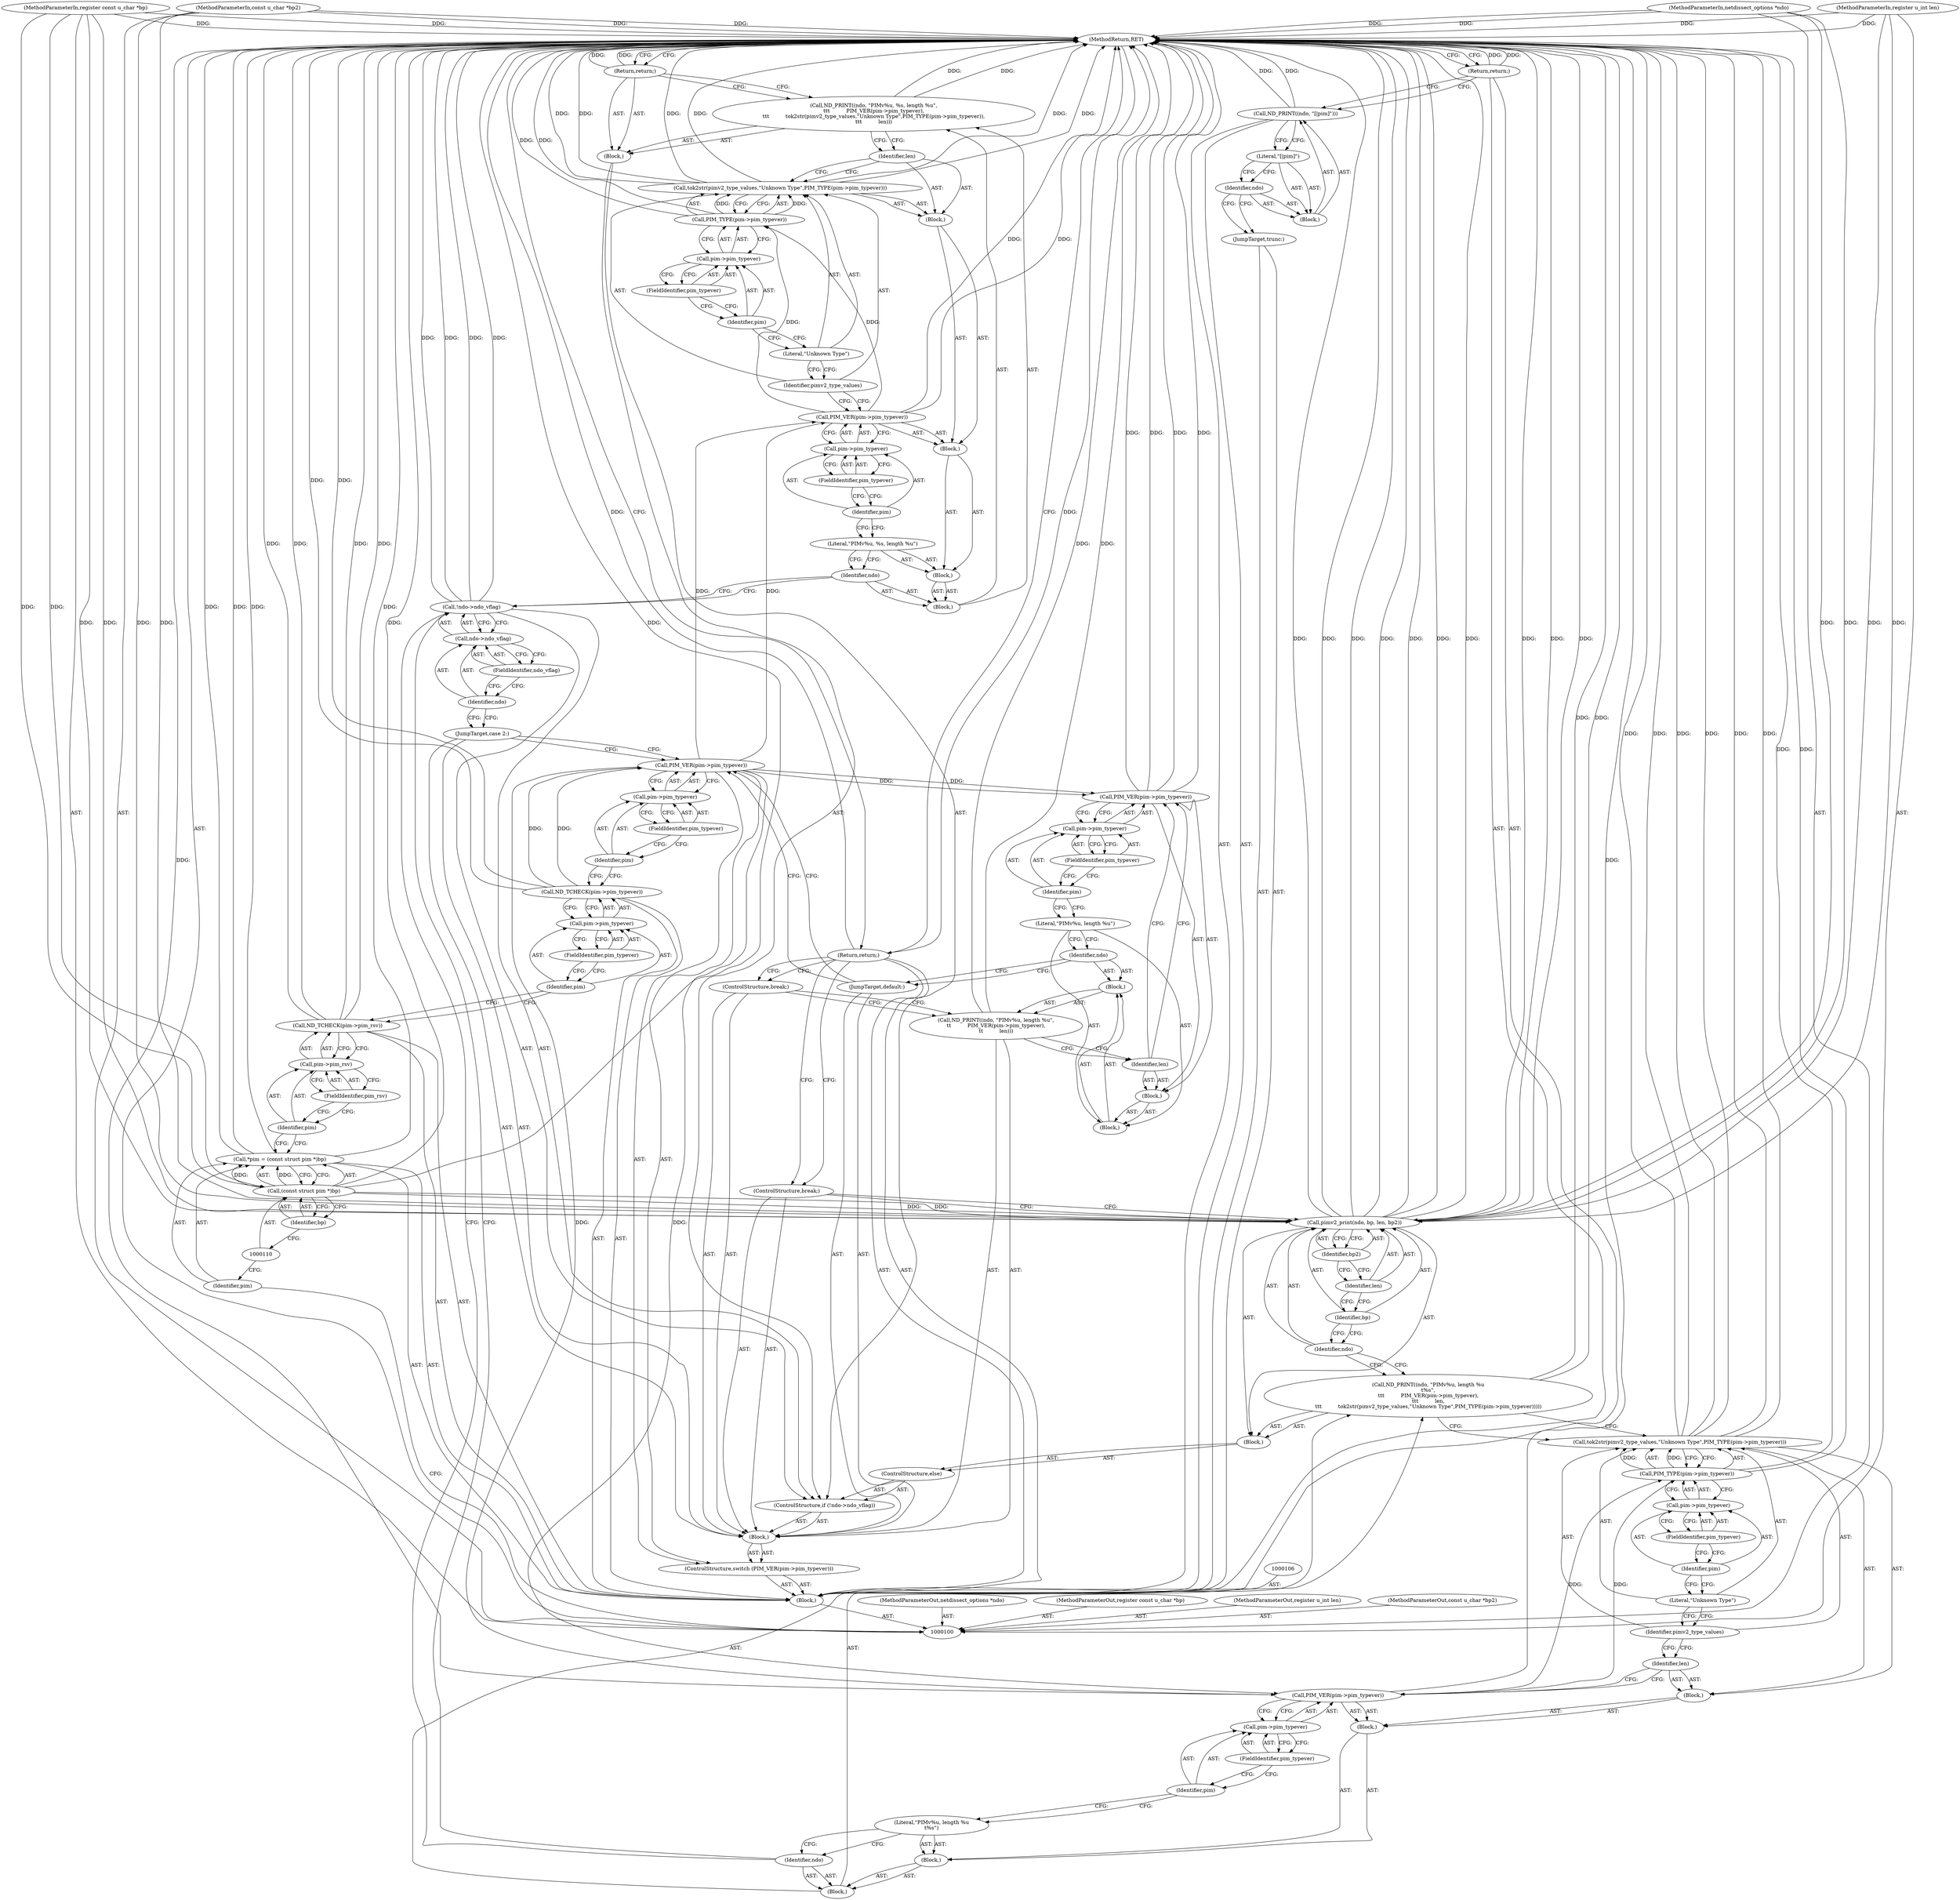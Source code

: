 digraph "0_tcpdump_5dc1860d8267b1e0cb78c9ffa2a40bea2fdb3ddc_0" {
"1000200" [label="(MethodReturn,RET)"];
"1000101" [label="(MethodParameterIn,netdissect_options *ndo)"];
"1000259" [label="(MethodParameterOut,netdissect_options *ndo)"];
"1000116" [label="(Call,ND_TCHECK(pim->pim_typever))"];
"1000117" [label="(Call,pim->pim_typever)"];
"1000118" [label="(Identifier,pim)"];
"1000119" [label="(FieldIdentifier,pim_typever)"];
"1000121" [label="(Call,PIM_VER(pim->pim_typever))"];
"1000122" [label="(Call,pim->pim_typever)"];
"1000123" [label="(Identifier,pim)"];
"1000120" [label="(ControlStructure,switch (PIM_VER(pim->pim_typever)))"];
"1000124" [label="(FieldIdentifier,pim_typever)"];
"1000125" [label="(Block,)"];
"1000126" [label="(JumpTarget,case 2:)"];
"1000131" [label="(FieldIdentifier,ndo_vflag)"];
"1000132" [label="(Block,)"];
"1000127" [label="(ControlStructure,if (!ndo->ndo_vflag))"];
"1000128" [label="(Call,!ndo->ndo_vflag)"];
"1000129" [label="(Call,ndo->ndo_vflag)"];
"1000130" [label="(Identifier,ndo)"];
"1000134" [label="(Block,)"];
"1000135" [label="(Identifier,ndo)"];
"1000136" [label="(Block,)"];
"1000137" [label="(Literal,\"PIMv%u, %s, length %u\")"];
"1000133" [label="(Call,ND_PRINT((ndo, \"PIMv%u, %s, length %u\",\n\t\t\t          PIM_VER(pim->pim_typever),\n\t\t\t          tok2str(pimv2_type_values,\"Unknown Type\",PIM_TYPE(pim->pim_typever)),\n\t\t\t          len)))"];
"1000138" [label="(Block,)"];
"1000139" [label="(Call,PIM_VER(pim->pim_typever))"];
"1000140" [label="(Call,pim->pim_typever)"];
"1000141" [label="(Identifier,pim)"];
"1000142" [label="(FieldIdentifier,pim_typever)"];
"1000143" [label="(Block,)"];
"1000144" [label="(Call,tok2str(pimv2_type_values,\"Unknown Type\",PIM_TYPE(pim->pim_typever)))"];
"1000145" [label="(Identifier,pimv2_type_values)"];
"1000146" [label="(Literal,\"Unknown Type\")"];
"1000147" [label="(Call,PIM_TYPE(pim->pim_typever))"];
"1000148" [label="(Call,pim->pim_typever)"];
"1000149" [label="(Identifier,pim)"];
"1000150" [label="(FieldIdentifier,pim_typever)"];
"1000151" [label="(Identifier,len)"];
"1000152" [label="(Return,return;)"];
"1000153" [label="(ControlStructure,else)"];
"1000154" [label="(Block,)"];
"1000102" [label="(MethodParameterIn,register const u_char *bp)"];
"1000260" [label="(MethodParameterOut,register const u_char *bp)"];
"1000103" [label="(MethodParameterIn,register u_int len)"];
"1000261" [label="(MethodParameterOut,register u_int len)"];
"1000104" [label="(MethodParameterIn,const u_char *bp2)"];
"1000262" [label="(MethodParameterOut,const u_char *bp2)"];
"1000156" [label="(Block,)"];
"1000157" [label="(Identifier,ndo)"];
"1000158" [label="(Block,)"];
"1000159" [label="(Literal,\"PIMv%u, length %u\n\t%s\")"];
"1000155" [label="(Call,ND_PRINT((ndo, \"PIMv%u, length %u\n\t%s\",\n\t\t\t          PIM_VER(pim->pim_typever),\n\t\t\t          len,\n\t\t\t          tok2str(pimv2_type_values,\"Unknown Type\",PIM_TYPE(pim->pim_typever)))))"];
"1000160" [label="(Block,)"];
"1000161" [label="(Call,PIM_VER(pim->pim_typever))"];
"1000162" [label="(Call,pim->pim_typever)"];
"1000163" [label="(Identifier,pim)"];
"1000164" [label="(FieldIdentifier,pim_typever)"];
"1000165" [label="(Block,)"];
"1000166" [label="(Identifier,len)"];
"1000167" [label="(Call,tok2str(pimv2_type_values,\"Unknown Type\",PIM_TYPE(pim->pim_typever)))"];
"1000168" [label="(Identifier,pimv2_type_values)"];
"1000169" [label="(Literal,\"Unknown Type\")"];
"1000170" [label="(Call,PIM_TYPE(pim->pim_typever))"];
"1000171" [label="(Call,pim->pim_typever)"];
"1000172" [label="(Identifier,pim)"];
"1000173" [label="(FieldIdentifier,pim_typever)"];
"1000175" [label="(Identifier,ndo)"];
"1000176" [label="(Identifier,bp)"];
"1000177" [label="(Identifier,len)"];
"1000178" [label="(Identifier,bp2)"];
"1000174" [label="(Call,pimv2_print(ndo, bp, len, bp2))"];
"1000179" [label="(ControlStructure,break;)"];
"1000180" [label="(JumpTarget,default:)"];
"1000182" [label="(Block,)"];
"1000183" [label="(Identifier,ndo)"];
"1000184" [label="(Block,)"];
"1000185" [label="(Literal,\"PIMv%u, length %u\")"];
"1000181" [label="(Call,ND_PRINT((ndo, \"PIMv%u, length %u\",\n\t\t          PIM_VER(pim->pim_typever),\n\t\t          len)))"];
"1000186" [label="(Block,)"];
"1000187" [label="(Call,PIM_VER(pim->pim_typever))"];
"1000188" [label="(Call,pim->pim_typever)"];
"1000189" [label="(Identifier,pim)"];
"1000190" [label="(FieldIdentifier,pim_typever)"];
"1000105" [label="(Block,)"];
"1000191" [label="(Identifier,len)"];
"1000192" [label="(ControlStructure,break;)"];
"1000193" [label="(Return,return;)"];
"1000194" [label="(JumpTarget,trunc:)"];
"1000195" [label="(Call,ND_PRINT((ndo, \"[|pim]\")))"];
"1000196" [label="(Block,)"];
"1000197" [label="(Identifier,ndo)"];
"1000198" [label="(Literal,\"[|pim]\")"];
"1000199" [label="(Return,return;)"];
"1000107" [label="(Call,*pim = (const struct pim *)bp)"];
"1000108" [label="(Identifier,pim)"];
"1000109" [label="(Call,(const struct pim *)bp)"];
"1000111" [label="(Identifier,bp)"];
"1000113" [label="(Call,pim->pim_rsv)"];
"1000114" [label="(Identifier,pim)"];
"1000115" [label="(FieldIdentifier,pim_rsv)"];
"1000112" [label="(Call,ND_TCHECK(pim->pim_rsv))"];
"1000200" -> "1000100"  [label="AST: "];
"1000200" -> "1000152"  [label="CFG: "];
"1000200" -> "1000193"  [label="CFG: "];
"1000200" -> "1000199"  [label="CFG: "];
"1000152" -> "1000200"  [label="DDG: "];
"1000167" -> "1000200"  [label="DDG: "];
"1000167" -> "1000200"  [label="DDG: "];
"1000167" -> "1000200"  [label="DDG: "];
"1000187" -> "1000200"  [label="DDG: "];
"1000187" -> "1000200"  [label="DDG: "];
"1000107" -> "1000200"  [label="DDG: "];
"1000107" -> "1000200"  [label="DDG: "];
"1000104" -> "1000200"  [label="DDG: "];
"1000139" -> "1000200"  [label="DDG: "];
"1000195" -> "1000200"  [label="DDG: "];
"1000181" -> "1000200"  [label="DDG: "];
"1000128" -> "1000200"  [label="DDG: "];
"1000128" -> "1000200"  [label="DDG: "];
"1000174" -> "1000200"  [label="DDG: "];
"1000174" -> "1000200"  [label="DDG: "];
"1000174" -> "1000200"  [label="DDG: "];
"1000174" -> "1000200"  [label="DDG: "];
"1000174" -> "1000200"  [label="DDG: "];
"1000155" -> "1000200"  [label="DDG: "];
"1000103" -> "1000200"  [label="DDG: "];
"1000144" -> "1000200"  [label="DDG: "];
"1000144" -> "1000200"  [label="DDG: "];
"1000144" -> "1000200"  [label="DDG: "];
"1000147" -> "1000200"  [label="DDG: "];
"1000133" -> "1000200"  [label="DDG: "];
"1000102" -> "1000200"  [label="DDG: "];
"1000112" -> "1000200"  [label="DDG: "];
"1000112" -> "1000200"  [label="DDG: "];
"1000101" -> "1000200"  [label="DDG: "];
"1000170" -> "1000200"  [label="DDG: "];
"1000116" -> "1000200"  [label="DDG: "];
"1000109" -> "1000200"  [label="DDG: "];
"1000161" -> "1000200"  [label="DDG: "];
"1000199" -> "1000200"  [label="DDG: "];
"1000193" -> "1000200"  [label="DDG: "];
"1000101" -> "1000100"  [label="AST: "];
"1000101" -> "1000200"  [label="DDG: "];
"1000101" -> "1000174"  [label="DDG: "];
"1000259" -> "1000100"  [label="AST: "];
"1000116" -> "1000105"  [label="AST: "];
"1000116" -> "1000117"  [label="CFG: "];
"1000117" -> "1000116"  [label="AST: "];
"1000123" -> "1000116"  [label="CFG: "];
"1000116" -> "1000200"  [label="DDG: "];
"1000116" -> "1000121"  [label="DDG: "];
"1000117" -> "1000116"  [label="AST: "];
"1000117" -> "1000119"  [label="CFG: "];
"1000118" -> "1000117"  [label="AST: "];
"1000119" -> "1000117"  [label="AST: "];
"1000116" -> "1000117"  [label="CFG: "];
"1000118" -> "1000117"  [label="AST: "];
"1000118" -> "1000112"  [label="CFG: "];
"1000119" -> "1000118"  [label="CFG: "];
"1000119" -> "1000117"  [label="AST: "];
"1000119" -> "1000118"  [label="CFG: "];
"1000117" -> "1000119"  [label="CFG: "];
"1000121" -> "1000120"  [label="AST: "];
"1000121" -> "1000122"  [label="CFG: "];
"1000122" -> "1000121"  [label="AST: "];
"1000126" -> "1000121"  [label="CFG: "];
"1000180" -> "1000121"  [label="CFG: "];
"1000116" -> "1000121"  [label="DDG: "];
"1000121" -> "1000139"  [label="DDG: "];
"1000121" -> "1000161"  [label="DDG: "];
"1000121" -> "1000187"  [label="DDG: "];
"1000122" -> "1000121"  [label="AST: "];
"1000122" -> "1000124"  [label="CFG: "];
"1000123" -> "1000122"  [label="AST: "];
"1000124" -> "1000122"  [label="AST: "];
"1000121" -> "1000122"  [label="CFG: "];
"1000123" -> "1000122"  [label="AST: "];
"1000123" -> "1000116"  [label="CFG: "];
"1000124" -> "1000123"  [label="CFG: "];
"1000120" -> "1000105"  [label="AST: "];
"1000121" -> "1000120"  [label="AST: "];
"1000125" -> "1000120"  [label="AST: "];
"1000124" -> "1000122"  [label="AST: "];
"1000124" -> "1000123"  [label="CFG: "];
"1000122" -> "1000124"  [label="CFG: "];
"1000125" -> "1000120"  [label="AST: "];
"1000126" -> "1000125"  [label="AST: "];
"1000127" -> "1000125"  [label="AST: "];
"1000179" -> "1000125"  [label="AST: "];
"1000180" -> "1000125"  [label="AST: "];
"1000181" -> "1000125"  [label="AST: "];
"1000192" -> "1000125"  [label="AST: "];
"1000126" -> "1000125"  [label="AST: "];
"1000126" -> "1000121"  [label="CFG: "];
"1000130" -> "1000126"  [label="CFG: "];
"1000131" -> "1000129"  [label="AST: "];
"1000131" -> "1000130"  [label="CFG: "];
"1000129" -> "1000131"  [label="CFG: "];
"1000132" -> "1000127"  [label="AST: "];
"1000133" -> "1000132"  [label="AST: "];
"1000152" -> "1000132"  [label="AST: "];
"1000127" -> "1000125"  [label="AST: "];
"1000128" -> "1000127"  [label="AST: "];
"1000132" -> "1000127"  [label="AST: "];
"1000153" -> "1000127"  [label="AST: "];
"1000128" -> "1000127"  [label="AST: "];
"1000128" -> "1000129"  [label="CFG: "];
"1000129" -> "1000128"  [label="AST: "];
"1000135" -> "1000128"  [label="CFG: "];
"1000157" -> "1000128"  [label="CFG: "];
"1000128" -> "1000200"  [label="DDG: "];
"1000128" -> "1000200"  [label="DDG: "];
"1000129" -> "1000128"  [label="AST: "];
"1000129" -> "1000131"  [label="CFG: "];
"1000130" -> "1000129"  [label="AST: "];
"1000131" -> "1000129"  [label="AST: "];
"1000128" -> "1000129"  [label="CFG: "];
"1000130" -> "1000129"  [label="AST: "];
"1000130" -> "1000126"  [label="CFG: "];
"1000131" -> "1000130"  [label="CFG: "];
"1000134" -> "1000133"  [label="AST: "];
"1000135" -> "1000134"  [label="AST: "];
"1000136" -> "1000134"  [label="AST: "];
"1000135" -> "1000134"  [label="AST: "];
"1000135" -> "1000128"  [label="CFG: "];
"1000137" -> "1000135"  [label="CFG: "];
"1000136" -> "1000134"  [label="AST: "];
"1000137" -> "1000136"  [label="AST: "];
"1000138" -> "1000136"  [label="AST: "];
"1000137" -> "1000136"  [label="AST: "];
"1000137" -> "1000135"  [label="CFG: "];
"1000141" -> "1000137"  [label="CFG: "];
"1000133" -> "1000132"  [label="AST: "];
"1000133" -> "1000151"  [label="CFG: "];
"1000134" -> "1000133"  [label="AST: "];
"1000152" -> "1000133"  [label="CFG: "];
"1000133" -> "1000200"  [label="DDG: "];
"1000138" -> "1000136"  [label="AST: "];
"1000139" -> "1000138"  [label="AST: "];
"1000143" -> "1000138"  [label="AST: "];
"1000139" -> "1000138"  [label="AST: "];
"1000139" -> "1000140"  [label="CFG: "];
"1000140" -> "1000139"  [label="AST: "];
"1000145" -> "1000139"  [label="CFG: "];
"1000139" -> "1000200"  [label="DDG: "];
"1000121" -> "1000139"  [label="DDG: "];
"1000139" -> "1000147"  [label="DDG: "];
"1000140" -> "1000139"  [label="AST: "];
"1000140" -> "1000142"  [label="CFG: "];
"1000141" -> "1000140"  [label="AST: "];
"1000142" -> "1000140"  [label="AST: "];
"1000139" -> "1000140"  [label="CFG: "];
"1000141" -> "1000140"  [label="AST: "];
"1000141" -> "1000137"  [label="CFG: "];
"1000142" -> "1000141"  [label="CFG: "];
"1000142" -> "1000140"  [label="AST: "];
"1000142" -> "1000141"  [label="CFG: "];
"1000140" -> "1000142"  [label="CFG: "];
"1000143" -> "1000138"  [label="AST: "];
"1000144" -> "1000143"  [label="AST: "];
"1000151" -> "1000143"  [label="AST: "];
"1000144" -> "1000143"  [label="AST: "];
"1000144" -> "1000147"  [label="CFG: "];
"1000145" -> "1000144"  [label="AST: "];
"1000146" -> "1000144"  [label="AST: "];
"1000147" -> "1000144"  [label="AST: "];
"1000151" -> "1000144"  [label="CFG: "];
"1000144" -> "1000200"  [label="DDG: "];
"1000144" -> "1000200"  [label="DDG: "];
"1000144" -> "1000200"  [label="DDG: "];
"1000147" -> "1000144"  [label="DDG: "];
"1000145" -> "1000144"  [label="AST: "];
"1000145" -> "1000139"  [label="CFG: "];
"1000146" -> "1000145"  [label="CFG: "];
"1000146" -> "1000144"  [label="AST: "];
"1000146" -> "1000145"  [label="CFG: "];
"1000149" -> "1000146"  [label="CFG: "];
"1000147" -> "1000144"  [label="AST: "];
"1000147" -> "1000148"  [label="CFG: "];
"1000148" -> "1000147"  [label="AST: "];
"1000144" -> "1000147"  [label="CFG: "];
"1000147" -> "1000200"  [label="DDG: "];
"1000147" -> "1000144"  [label="DDG: "];
"1000139" -> "1000147"  [label="DDG: "];
"1000148" -> "1000147"  [label="AST: "];
"1000148" -> "1000150"  [label="CFG: "];
"1000149" -> "1000148"  [label="AST: "];
"1000150" -> "1000148"  [label="AST: "];
"1000147" -> "1000148"  [label="CFG: "];
"1000149" -> "1000148"  [label="AST: "];
"1000149" -> "1000146"  [label="CFG: "];
"1000150" -> "1000149"  [label="CFG: "];
"1000150" -> "1000148"  [label="AST: "];
"1000150" -> "1000149"  [label="CFG: "];
"1000148" -> "1000150"  [label="CFG: "];
"1000151" -> "1000143"  [label="AST: "];
"1000151" -> "1000144"  [label="CFG: "];
"1000133" -> "1000151"  [label="CFG: "];
"1000152" -> "1000132"  [label="AST: "];
"1000152" -> "1000133"  [label="CFG: "];
"1000200" -> "1000152"  [label="CFG: "];
"1000152" -> "1000200"  [label="DDG: "];
"1000153" -> "1000127"  [label="AST: "];
"1000154" -> "1000153"  [label="AST: "];
"1000154" -> "1000153"  [label="AST: "];
"1000155" -> "1000154"  [label="AST: "];
"1000174" -> "1000154"  [label="AST: "];
"1000102" -> "1000100"  [label="AST: "];
"1000102" -> "1000200"  [label="DDG: "];
"1000102" -> "1000109"  [label="DDG: "];
"1000102" -> "1000174"  [label="DDG: "];
"1000260" -> "1000100"  [label="AST: "];
"1000103" -> "1000100"  [label="AST: "];
"1000103" -> "1000200"  [label="DDG: "];
"1000103" -> "1000174"  [label="DDG: "];
"1000261" -> "1000100"  [label="AST: "];
"1000104" -> "1000100"  [label="AST: "];
"1000104" -> "1000200"  [label="DDG: "];
"1000104" -> "1000174"  [label="DDG: "];
"1000262" -> "1000100"  [label="AST: "];
"1000156" -> "1000155"  [label="AST: "];
"1000157" -> "1000156"  [label="AST: "];
"1000158" -> "1000156"  [label="AST: "];
"1000157" -> "1000156"  [label="AST: "];
"1000157" -> "1000128"  [label="CFG: "];
"1000159" -> "1000157"  [label="CFG: "];
"1000158" -> "1000156"  [label="AST: "];
"1000159" -> "1000158"  [label="AST: "];
"1000160" -> "1000158"  [label="AST: "];
"1000159" -> "1000158"  [label="AST: "];
"1000159" -> "1000157"  [label="CFG: "];
"1000163" -> "1000159"  [label="CFG: "];
"1000155" -> "1000154"  [label="AST: "];
"1000155" -> "1000167"  [label="CFG: "];
"1000156" -> "1000155"  [label="AST: "];
"1000175" -> "1000155"  [label="CFG: "];
"1000155" -> "1000200"  [label="DDG: "];
"1000160" -> "1000158"  [label="AST: "];
"1000161" -> "1000160"  [label="AST: "];
"1000165" -> "1000160"  [label="AST: "];
"1000161" -> "1000160"  [label="AST: "];
"1000161" -> "1000162"  [label="CFG: "];
"1000162" -> "1000161"  [label="AST: "];
"1000166" -> "1000161"  [label="CFG: "];
"1000161" -> "1000200"  [label="DDG: "];
"1000121" -> "1000161"  [label="DDG: "];
"1000161" -> "1000170"  [label="DDG: "];
"1000162" -> "1000161"  [label="AST: "];
"1000162" -> "1000164"  [label="CFG: "];
"1000163" -> "1000162"  [label="AST: "];
"1000164" -> "1000162"  [label="AST: "];
"1000161" -> "1000162"  [label="CFG: "];
"1000163" -> "1000162"  [label="AST: "];
"1000163" -> "1000159"  [label="CFG: "];
"1000164" -> "1000163"  [label="CFG: "];
"1000164" -> "1000162"  [label="AST: "];
"1000164" -> "1000163"  [label="CFG: "];
"1000162" -> "1000164"  [label="CFG: "];
"1000165" -> "1000160"  [label="AST: "];
"1000166" -> "1000165"  [label="AST: "];
"1000167" -> "1000165"  [label="AST: "];
"1000166" -> "1000165"  [label="AST: "];
"1000166" -> "1000161"  [label="CFG: "];
"1000168" -> "1000166"  [label="CFG: "];
"1000167" -> "1000165"  [label="AST: "];
"1000167" -> "1000170"  [label="CFG: "];
"1000168" -> "1000167"  [label="AST: "];
"1000169" -> "1000167"  [label="AST: "];
"1000170" -> "1000167"  [label="AST: "];
"1000155" -> "1000167"  [label="CFG: "];
"1000167" -> "1000200"  [label="DDG: "];
"1000167" -> "1000200"  [label="DDG: "];
"1000167" -> "1000200"  [label="DDG: "];
"1000170" -> "1000167"  [label="DDG: "];
"1000168" -> "1000167"  [label="AST: "];
"1000168" -> "1000166"  [label="CFG: "];
"1000169" -> "1000168"  [label="CFG: "];
"1000169" -> "1000167"  [label="AST: "];
"1000169" -> "1000168"  [label="CFG: "];
"1000172" -> "1000169"  [label="CFG: "];
"1000170" -> "1000167"  [label="AST: "];
"1000170" -> "1000171"  [label="CFG: "];
"1000171" -> "1000170"  [label="AST: "];
"1000167" -> "1000170"  [label="CFG: "];
"1000170" -> "1000200"  [label="DDG: "];
"1000170" -> "1000167"  [label="DDG: "];
"1000161" -> "1000170"  [label="DDG: "];
"1000171" -> "1000170"  [label="AST: "];
"1000171" -> "1000173"  [label="CFG: "];
"1000172" -> "1000171"  [label="AST: "];
"1000173" -> "1000171"  [label="AST: "];
"1000170" -> "1000171"  [label="CFG: "];
"1000172" -> "1000171"  [label="AST: "];
"1000172" -> "1000169"  [label="CFG: "];
"1000173" -> "1000172"  [label="CFG: "];
"1000173" -> "1000171"  [label="AST: "];
"1000173" -> "1000172"  [label="CFG: "];
"1000171" -> "1000173"  [label="CFG: "];
"1000175" -> "1000174"  [label="AST: "];
"1000175" -> "1000155"  [label="CFG: "];
"1000176" -> "1000175"  [label="CFG: "];
"1000176" -> "1000174"  [label="AST: "];
"1000176" -> "1000175"  [label="CFG: "];
"1000177" -> "1000176"  [label="CFG: "];
"1000177" -> "1000174"  [label="AST: "];
"1000177" -> "1000176"  [label="CFG: "];
"1000178" -> "1000177"  [label="CFG: "];
"1000178" -> "1000174"  [label="AST: "];
"1000178" -> "1000177"  [label="CFG: "];
"1000174" -> "1000178"  [label="CFG: "];
"1000174" -> "1000154"  [label="AST: "];
"1000174" -> "1000178"  [label="CFG: "];
"1000175" -> "1000174"  [label="AST: "];
"1000176" -> "1000174"  [label="AST: "];
"1000177" -> "1000174"  [label="AST: "];
"1000178" -> "1000174"  [label="AST: "];
"1000179" -> "1000174"  [label="CFG: "];
"1000174" -> "1000200"  [label="DDG: "];
"1000174" -> "1000200"  [label="DDG: "];
"1000174" -> "1000200"  [label="DDG: "];
"1000174" -> "1000200"  [label="DDG: "];
"1000174" -> "1000200"  [label="DDG: "];
"1000101" -> "1000174"  [label="DDG: "];
"1000109" -> "1000174"  [label="DDG: "];
"1000102" -> "1000174"  [label="DDG: "];
"1000103" -> "1000174"  [label="DDG: "];
"1000104" -> "1000174"  [label="DDG: "];
"1000179" -> "1000125"  [label="AST: "];
"1000179" -> "1000174"  [label="CFG: "];
"1000193" -> "1000179"  [label="CFG: "];
"1000180" -> "1000125"  [label="AST: "];
"1000180" -> "1000121"  [label="CFG: "];
"1000183" -> "1000180"  [label="CFG: "];
"1000182" -> "1000181"  [label="AST: "];
"1000183" -> "1000182"  [label="AST: "];
"1000184" -> "1000182"  [label="AST: "];
"1000183" -> "1000182"  [label="AST: "];
"1000183" -> "1000180"  [label="CFG: "];
"1000185" -> "1000183"  [label="CFG: "];
"1000184" -> "1000182"  [label="AST: "];
"1000185" -> "1000184"  [label="AST: "];
"1000186" -> "1000184"  [label="AST: "];
"1000185" -> "1000184"  [label="AST: "];
"1000185" -> "1000183"  [label="CFG: "];
"1000189" -> "1000185"  [label="CFG: "];
"1000181" -> "1000125"  [label="AST: "];
"1000181" -> "1000191"  [label="CFG: "];
"1000182" -> "1000181"  [label="AST: "];
"1000192" -> "1000181"  [label="CFG: "];
"1000181" -> "1000200"  [label="DDG: "];
"1000186" -> "1000184"  [label="AST: "];
"1000187" -> "1000186"  [label="AST: "];
"1000191" -> "1000186"  [label="AST: "];
"1000187" -> "1000186"  [label="AST: "];
"1000187" -> "1000188"  [label="CFG: "];
"1000188" -> "1000187"  [label="AST: "];
"1000191" -> "1000187"  [label="CFG: "];
"1000187" -> "1000200"  [label="DDG: "];
"1000187" -> "1000200"  [label="DDG: "];
"1000121" -> "1000187"  [label="DDG: "];
"1000188" -> "1000187"  [label="AST: "];
"1000188" -> "1000190"  [label="CFG: "];
"1000189" -> "1000188"  [label="AST: "];
"1000190" -> "1000188"  [label="AST: "];
"1000187" -> "1000188"  [label="CFG: "];
"1000189" -> "1000188"  [label="AST: "];
"1000189" -> "1000185"  [label="CFG: "];
"1000190" -> "1000189"  [label="CFG: "];
"1000190" -> "1000188"  [label="AST: "];
"1000190" -> "1000189"  [label="CFG: "];
"1000188" -> "1000190"  [label="CFG: "];
"1000105" -> "1000100"  [label="AST: "];
"1000106" -> "1000105"  [label="AST: "];
"1000107" -> "1000105"  [label="AST: "];
"1000112" -> "1000105"  [label="AST: "];
"1000116" -> "1000105"  [label="AST: "];
"1000120" -> "1000105"  [label="AST: "];
"1000193" -> "1000105"  [label="AST: "];
"1000194" -> "1000105"  [label="AST: "];
"1000195" -> "1000105"  [label="AST: "];
"1000199" -> "1000105"  [label="AST: "];
"1000191" -> "1000186"  [label="AST: "];
"1000191" -> "1000187"  [label="CFG: "];
"1000181" -> "1000191"  [label="CFG: "];
"1000192" -> "1000125"  [label="AST: "];
"1000192" -> "1000181"  [label="CFG: "];
"1000193" -> "1000192"  [label="CFG: "];
"1000193" -> "1000105"  [label="AST: "];
"1000193" -> "1000179"  [label="CFG: "];
"1000193" -> "1000192"  [label="CFG: "];
"1000200" -> "1000193"  [label="CFG: "];
"1000193" -> "1000200"  [label="DDG: "];
"1000194" -> "1000105"  [label="AST: "];
"1000197" -> "1000194"  [label="CFG: "];
"1000195" -> "1000105"  [label="AST: "];
"1000195" -> "1000198"  [label="CFG: "];
"1000196" -> "1000195"  [label="AST: "];
"1000199" -> "1000195"  [label="CFG: "];
"1000195" -> "1000200"  [label="DDG: "];
"1000196" -> "1000195"  [label="AST: "];
"1000197" -> "1000196"  [label="AST: "];
"1000198" -> "1000196"  [label="AST: "];
"1000197" -> "1000196"  [label="AST: "];
"1000197" -> "1000194"  [label="CFG: "];
"1000198" -> "1000197"  [label="CFG: "];
"1000198" -> "1000196"  [label="AST: "];
"1000198" -> "1000197"  [label="CFG: "];
"1000195" -> "1000198"  [label="CFG: "];
"1000199" -> "1000105"  [label="AST: "];
"1000199" -> "1000195"  [label="CFG: "];
"1000200" -> "1000199"  [label="CFG: "];
"1000199" -> "1000200"  [label="DDG: "];
"1000107" -> "1000105"  [label="AST: "];
"1000107" -> "1000109"  [label="CFG: "];
"1000108" -> "1000107"  [label="AST: "];
"1000109" -> "1000107"  [label="AST: "];
"1000114" -> "1000107"  [label="CFG: "];
"1000107" -> "1000200"  [label="DDG: "];
"1000107" -> "1000200"  [label="DDG: "];
"1000109" -> "1000107"  [label="DDG: "];
"1000108" -> "1000107"  [label="AST: "];
"1000108" -> "1000100"  [label="CFG: "];
"1000110" -> "1000108"  [label="CFG: "];
"1000109" -> "1000107"  [label="AST: "];
"1000109" -> "1000111"  [label="CFG: "];
"1000110" -> "1000109"  [label="AST: "];
"1000111" -> "1000109"  [label="AST: "];
"1000107" -> "1000109"  [label="CFG: "];
"1000109" -> "1000200"  [label="DDG: "];
"1000109" -> "1000107"  [label="DDG: "];
"1000102" -> "1000109"  [label="DDG: "];
"1000109" -> "1000174"  [label="DDG: "];
"1000111" -> "1000109"  [label="AST: "];
"1000111" -> "1000110"  [label="CFG: "];
"1000109" -> "1000111"  [label="CFG: "];
"1000113" -> "1000112"  [label="AST: "];
"1000113" -> "1000115"  [label="CFG: "];
"1000114" -> "1000113"  [label="AST: "];
"1000115" -> "1000113"  [label="AST: "];
"1000112" -> "1000113"  [label="CFG: "];
"1000114" -> "1000113"  [label="AST: "];
"1000114" -> "1000107"  [label="CFG: "];
"1000115" -> "1000114"  [label="CFG: "];
"1000115" -> "1000113"  [label="AST: "];
"1000115" -> "1000114"  [label="CFG: "];
"1000113" -> "1000115"  [label="CFG: "];
"1000112" -> "1000105"  [label="AST: "];
"1000112" -> "1000113"  [label="CFG: "];
"1000113" -> "1000112"  [label="AST: "];
"1000118" -> "1000112"  [label="CFG: "];
"1000112" -> "1000200"  [label="DDG: "];
"1000112" -> "1000200"  [label="DDG: "];
}
